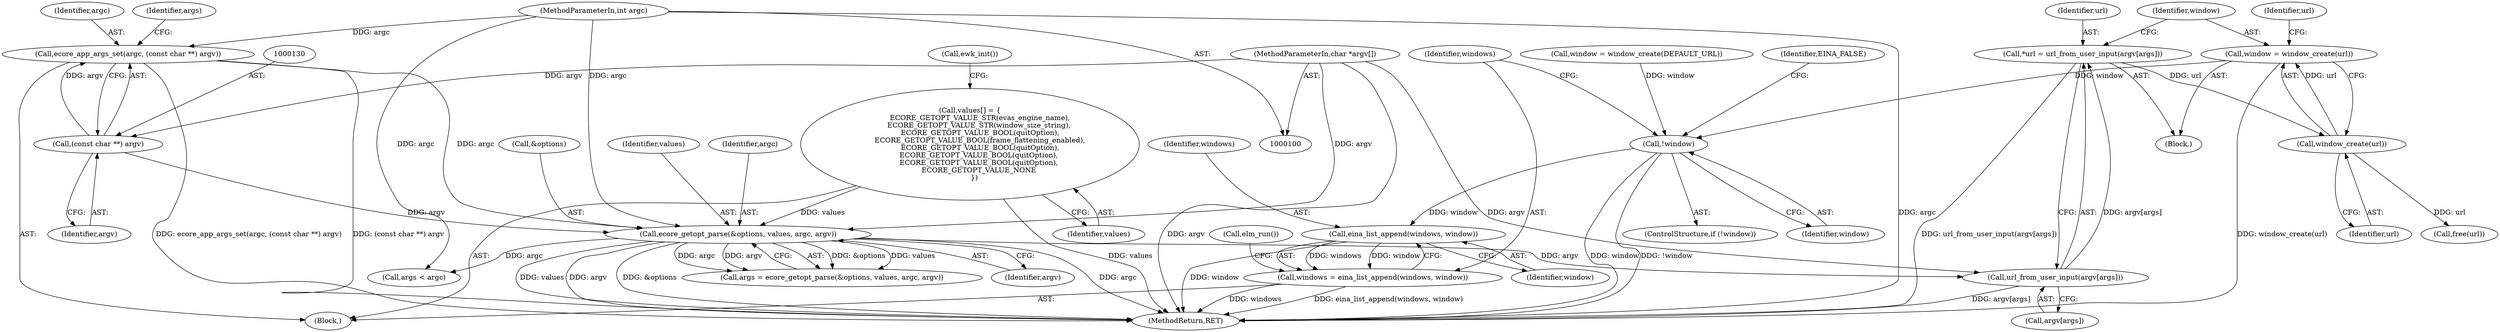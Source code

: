digraph "0_Chrome_46afbe7f7f55280947e9c06c429a68983ba9d8dd@API" {
"1000192" [label="(Call,window = window_create(url))"];
"1000194" [label="(Call,window_create(url))"];
"1000186" [label="(Call,*url = url_from_user_input(argv[args]))"];
"1000188" [label="(Call,url_from_user_input(argv[args]))"];
"1000134" [label="(Call,ecore_getopt_parse(&options, values, argc, argv))"];
"1000118" [label="(Call,values[] = {\n         ECORE_GETOPT_VALUE_STR(evas_engine_name),\n        ECORE_GETOPT_VALUE_STR(window_size_string),\n         ECORE_GETOPT_VALUE_BOOL(quitOption),\n         ECORE_GETOPT_VALUE_BOOL(frame_flattening_enabled),\n         ECORE_GETOPT_VALUE_BOOL(quitOption),\n        ECORE_GETOPT_VALUE_BOOL(quitOption),\n        ECORE_GETOPT_VALUE_BOOL(quitOption),\n        ECORE_GETOPT_VALUE_NONE\n    })"];
"1000127" [label="(Call,ecore_app_args_set(argc, (const char **) argv))"];
"1000101" [label="(MethodParameterIn,int argc)"];
"1000129" [label="(Call,(const char **) argv)"];
"1000102" [label="(MethodParameterIn,char *argv[])"];
"1000204" [label="(Call,!window)"];
"1000212" [label="(Call,eina_list_append(windows, window))"];
"1000210" [label="(Call,windows = eina_list_append(windows, window))"];
"1000203" [label="(ControlStructure,if (!window))"];
"1000193" [label="(Identifier,window)"];
"1000186" [label="(Call,*url = url_from_user_input(argv[args]))"];
"1000197" [label="(Identifier,url)"];
"1000103" [label="(Block,)"];
"1000205" [label="(Identifier,window)"];
"1000127" [label="(Call,ecore_app_args_set(argc, (const char **) argv))"];
"1000210" [label="(Call,windows = eina_list_append(windows, window))"];
"1000134" [label="(Call,ecore_getopt_parse(&options, values, argc, argv))"];
"1000137" [label="(Identifier,values)"];
"1000192" [label="(Call,window = window_create(url))"];
"1000204" [label="(Call,!window)"];
"1000138" [label="(Identifier,argc)"];
"1000133" [label="(Identifier,args)"];
"1000213" [label="(Identifier,windows)"];
"1000101" [label="(MethodParameterIn,int argc)"];
"1000194" [label="(Call,window_create(url))"];
"1000131" [label="(Identifier,argv)"];
"1000215" [label="(Call,elm_run())"];
"1000132" [label="(Call,args = ecore_getopt_parse(&options, values, argc, argv))"];
"1000102" [label="(MethodParameterIn,char *argv[])"];
"1000189" [label="(Call,argv[args])"];
"1000184" [label="(Block,)"];
"1000129" [label="(Call,(const char **) argv)"];
"1000135" [label="(Call,&options)"];
"1000139" [label="(Identifier,argv)"];
"1000199" [label="(Call,window = window_create(DEFAULT_URL))"];
"1000208" [label="(Identifier,EINA_FALSE)"];
"1000119" [label="(Identifier,values)"];
"1000195" [label="(Identifier,url)"];
"1000212" [label="(Call,eina_list_append(windows, window))"];
"1000128" [label="(Identifier,argc)"];
"1000220" [label="(MethodReturn,RET)"];
"1000188" [label="(Call,url_from_user_input(argv[args]))"];
"1000211" [label="(Identifier,windows)"];
"1000122" [label="(Call,ewk_init())"];
"1000181" [label="(Call,args < argc)"];
"1000214" [label="(Identifier,window)"];
"1000187" [label="(Identifier,url)"];
"1000118" [label="(Call,values[] = {\n         ECORE_GETOPT_VALUE_STR(evas_engine_name),\n        ECORE_GETOPT_VALUE_STR(window_size_string),\n         ECORE_GETOPT_VALUE_BOOL(quitOption),\n         ECORE_GETOPT_VALUE_BOOL(frame_flattening_enabled),\n         ECORE_GETOPT_VALUE_BOOL(quitOption),\n        ECORE_GETOPT_VALUE_BOOL(quitOption),\n        ECORE_GETOPT_VALUE_BOOL(quitOption),\n        ECORE_GETOPT_VALUE_NONE\n    })"];
"1000196" [label="(Call,free(url))"];
"1000192" -> "1000184"  [label="AST: "];
"1000192" -> "1000194"  [label="CFG: "];
"1000193" -> "1000192"  [label="AST: "];
"1000194" -> "1000192"  [label="AST: "];
"1000197" -> "1000192"  [label="CFG: "];
"1000192" -> "1000220"  [label="DDG: window_create(url)"];
"1000194" -> "1000192"  [label="DDG: url"];
"1000192" -> "1000204"  [label="DDG: window"];
"1000194" -> "1000195"  [label="CFG: "];
"1000195" -> "1000194"  [label="AST: "];
"1000186" -> "1000194"  [label="DDG: url"];
"1000194" -> "1000196"  [label="DDG: url"];
"1000186" -> "1000184"  [label="AST: "];
"1000186" -> "1000188"  [label="CFG: "];
"1000187" -> "1000186"  [label="AST: "];
"1000188" -> "1000186"  [label="AST: "];
"1000193" -> "1000186"  [label="CFG: "];
"1000186" -> "1000220"  [label="DDG: url_from_user_input(argv[args])"];
"1000188" -> "1000186"  [label="DDG: argv[args]"];
"1000188" -> "1000189"  [label="CFG: "];
"1000189" -> "1000188"  [label="AST: "];
"1000188" -> "1000220"  [label="DDG: argv[args]"];
"1000134" -> "1000188"  [label="DDG: argv"];
"1000102" -> "1000188"  [label="DDG: argv"];
"1000134" -> "1000132"  [label="AST: "];
"1000134" -> "1000139"  [label="CFG: "];
"1000135" -> "1000134"  [label="AST: "];
"1000137" -> "1000134"  [label="AST: "];
"1000138" -> "1000134"  [label="AST: "];
"1000139" -> "1000134"  [label="AST: "];
"1000132" -> "1000134"  [label="CFG: "];
"1000134" -> "1000220"  [label="DDG: argv"];
"1000134" -> "1000220"  [label="DDG: &options"];
"1000134" -> "1000220"  [label="DDG: argc"];
"1000134" -> "1000220"  [label="DDG: values"];
"1000134" -> "1000132"  [label="DDG: &options"];
"1000134" -> "1000132"  [label="DDG: values"];
"1000134" -> "1000132"  [label="DDG: argc"];
"1000134" -> "1000132"  [label="DDG: argv"];
"1000118" -> "1000134"  [label="DDG: values"];
"1000127" -> "1000134"  [label="DDG: argc"];
"1000101" -> "1000134"  [label="DDG: argc"];
"1000129" -> "1000134"  [label="DDG: argv"];
"1000102" -> "1000134"  [label="DDG: argv"];
"1000134" -> "1000181"  [label="DDG: argc"];
"1000118" -> "1000103"  [label="AST: "];
"1000118" -> "1000119"  [label="CFG: "];
"1000119" -> "1000118"  [label="AST: "];
"1000122" -> "1000118"  [label="CFG: "];
"1000118" -> "1000220"  [label="DDG: values"];
"1000127" -> "1000103"  [label="AST: "];
"1000127" -> "1000129"  [label="CFG: "];
"1000128" -> "1000127"  [label="AST: "];
"1000129" -> "1000127"  [label="AST: "];
"1000133" -> "1000127"  [label="CFG: "];
"1000127" -> "1000220"  [label="DDG: (const char **) argv"];
"1000127" -> "1000220"  [label="DDG: ecore_app_args_set(argc, (const char **) argv)"];
"1000101" -> "1000127"  [label="DDG: argc"];
"1000129" -> "1000127"  [label="DDG: argv"];
"1000101" -> "1000100"  [label="AST: "];
"1000101" -> "1000220"  [label="DDG: argc"];
"1000101" -> "1000181"  [label="DDG: argc"];
"1000129" -> "1000131"  [label="CFG: "];
"1000130" -> "1000129"  [label="AST: "];
"1000131" -> "1000129"  [label="AST: "];
"1000102" -> "1000129"  [label="DDG: argv"];
"1000102" -> "1000100"  [label="AST: "];
"1000102" -> "1000220"  [label="DDG: argv"];
"1000204" -> "1000203"  [label="AST: "];
"1000204" -> "1000205"  [label="CFG: "];
"1000205" -> "1000204"  [label="AST: "];
"1000208" -> "1000204"  [label="CFG: "];
"1000211" -> "1000204"  [label="CFG: "];
"1000204" -> "1000220"  [label="DDG: window"];
"1000204" -> "1000220"  [label="DDG: !window"];
"1000199" -> "1000204"  [label="DDG: window"];
"1000204" -> "1000212"  [label="DDG: window"];
"1000212" -> "1000210"  [label="AST: "];
"1000212" -> "1000214"  [label="CFG: "];
"1000213" -> "1000212"  [label="AST: "];
"1000214" -> "1000212"  [label="AST: "];
"1000210" -> "1000212"  [label="CFG: "];
"1000212" -> "1000220"  [label="DDG: window"];
"1000212" -> "1000210"  [label="DDG: windows"];
"1000212" -> "1000210"  [label="DDG: window"];
"1000210" -> "1000103"  [label="AST: "];
"1000211" -> "1000210"  [label="AST: "];
"1000215" -> "1000210"  [label="CFG: "];
"1000210" -> "1000220"  [label="DDG: eina_list_append(windows, window)"];
"1000210" -> "1000220"  [label="DDG: windows"];
}
